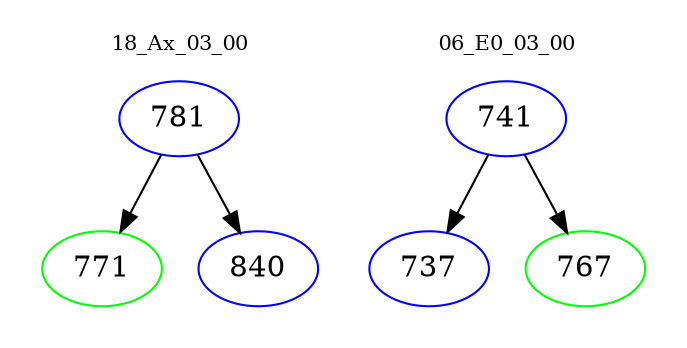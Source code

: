 digraph{
subgraph cluster_0 {
color = white
label = "18_Ax_03_00";
fontsize=10;
T0_781 [label="781", color="blue"]
T0_781 -> T0_771 [color="black"]
T0_771 [label="771", color="green"]
T0_781 -> T0_840 [color="black"]
T0_840 [label="840", color="blue"]
}
subgraph cluster_1 {
color = white
label = "06_E0_03_00";
fontsize=10;
T1_741 [label="741", color="blue"]
T1_741 -> T1_737 [color="black"]
T1_737 [label="737", color="blue"]
T1_741 -> T1_767 [color="black"]
T1_767 [label="767", color="green"]
}
}

